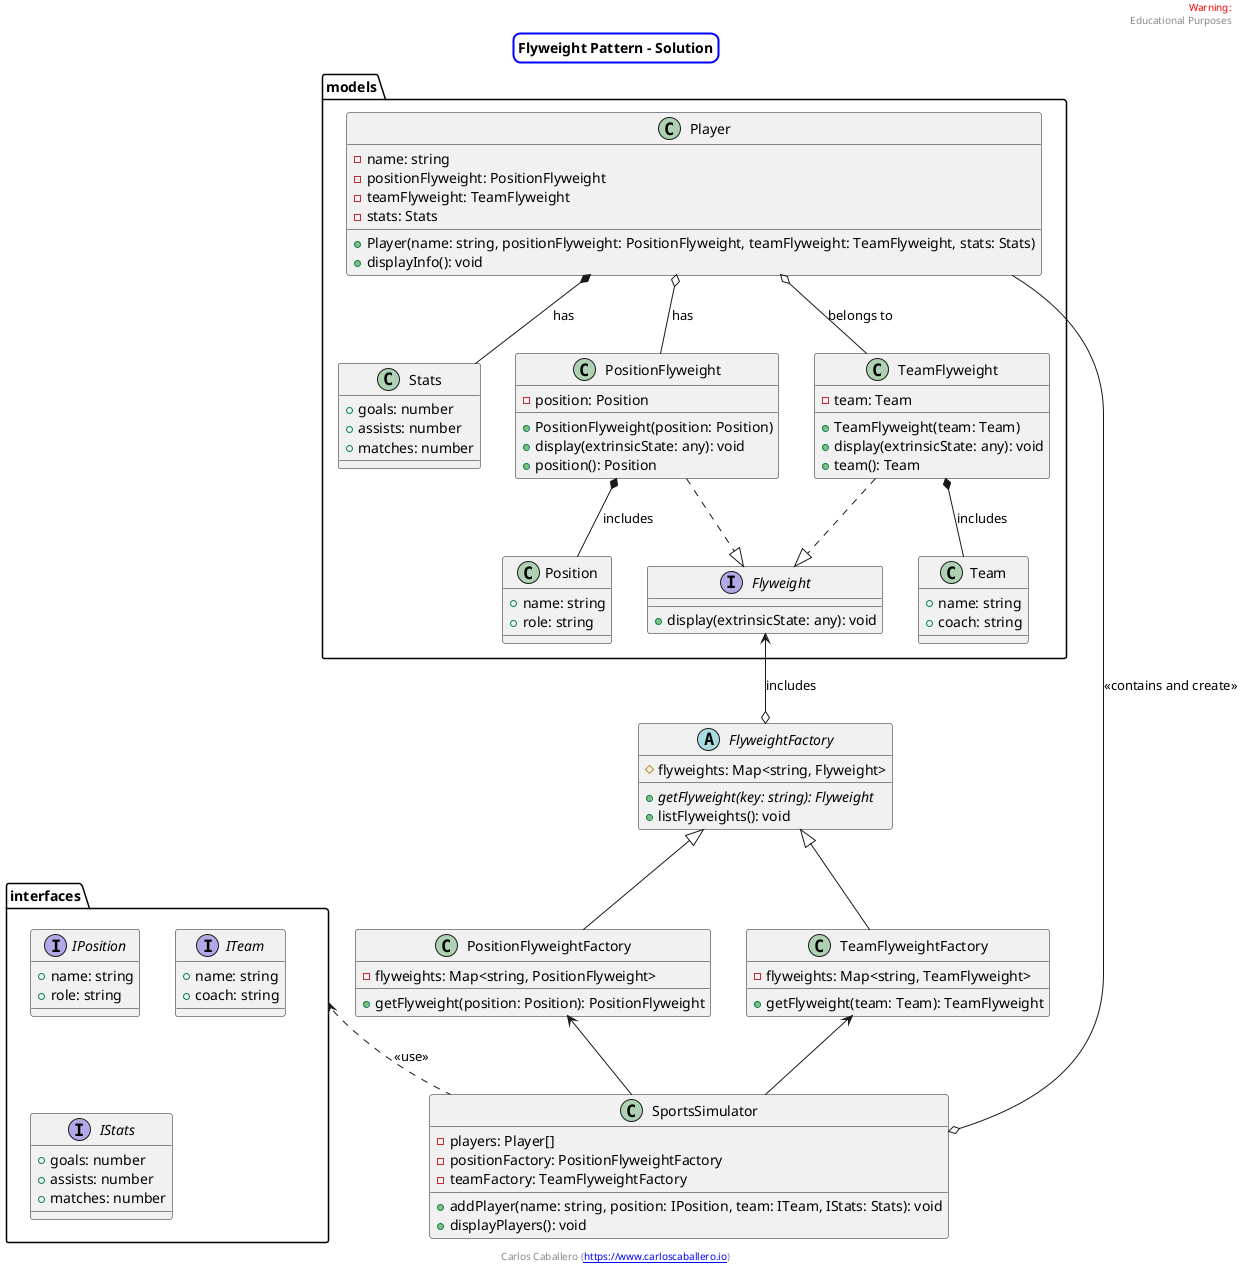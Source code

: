 
@startuml
skinparam titleBorderRoundCorner 15
skinparam titleBorderThickness 2
skinparam titleBorderColor blue


header
<font color=red>Warning:</font>
Educational Purposes
endheader

center footer Carlos Caballero ([[https://www.carloscaballero.io https://www.carloscaballero.io]])


title Flyweight Pattern - Solution



    package models {
    class Stats {
        + goals: number
        + assists: number
        + matches: number
    }

    class Player {
        - name: string
        - positionFlyweight: PositionFlyweight
        - teamFlyweight: TeamFlyweight
        - stats: Stats
        + Player(name: string, positionFlyweight: PositionFlyweight, teamFlyweight: TeamFlyweight, stats: Stats)
        + displayInfo(): void
    }

    class Position {
        + name: string
        + role: string
    }

    class Team {
        + name: string
        + coach: string
    }

    

    interface Flyweight {
        + display(extrinsicState: any): void
    }

    class PositionFlyweight {
        - position: Position
        + PositionFlyweight(position: Position)
        + display(extrinsicState: any): void
        + position(): Position
    }

    class TeamFlyweight {
        - team: Team
        + TeamFlyweight(team: Team)
        + display(extrinsicState: any): void
        + team(): Team
    }
    }

     package interfaces{
        interface IPosition {
            + name: string
            + role: string
        }
        interface ITeam {
            + name: string
            + coach: string
        }
        interface IStats {
            + goals: number
            + assists: number
            + matches: number
        }
    }



abstract class FlyweightFactory {
    #flyweights: Map<string, Flyweight>
    + {abstract} getFlyweight(key: string): Flyweight
    + listFlyweights(): void
}

class PositionFlyweightFactory extends FlyweightFactory {
    - flyweights: Map<string, PositionFlyweight> 
    + getFlyweight(position: Position): PositionFlyweight
}

class TeamFlyweightFactory extends FlyweightFactory {
    - flyweights: Map<string, TeamFlyweight>
    + getFlyweight(team: Team): TeamFlyweight
}


class SportsSimulator {
    - players: Player[]
    - positionFactory: PositionFlyweightFactory
    - teamFactory: TeamFlyweightFactory
    + addPlayer(name: string, position: IPosition, team: ITeam, IStats: Stats): void
    + displayPlayers(): void
}


Flyweight  <--o  FlyweightFactory : includes
 

PositionFlyweight *-- Position : includes
TeamFlyweight *-- Team : includes

Player o--  PositionFlyweight : has
Player  o-- TeamFlyweight : belongs to
Player  *--  Stats : has

PositionFlyweight ..|> Flyweight 
TeamFlyweight ..|> Flyweight 


PositionFlyweightFactory <-- SportsSimulator
TeamFlyweightFactory <-- SportsSimulator

Player --o SportsSimulator : "<<contains and create>>"
interfaces <.. SportsSimulator : "<<use>>"



@enduml